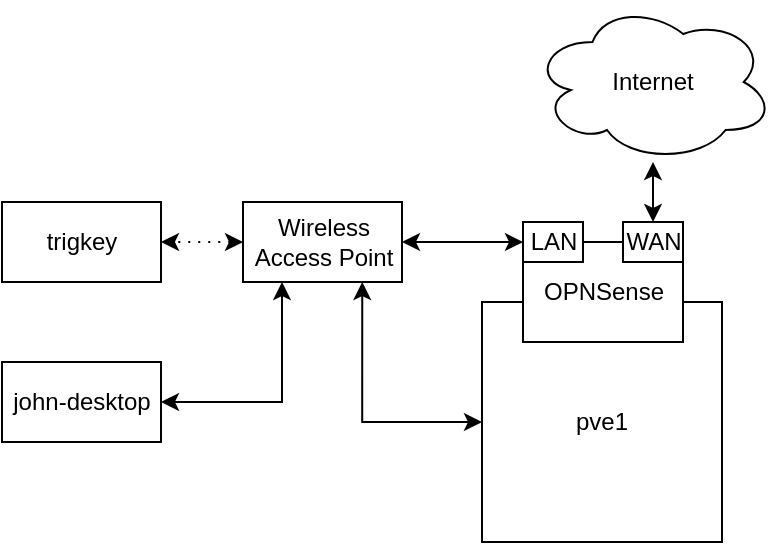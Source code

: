 <mxfile version="28.2.0">
  <diagram name="Page-1" id="1WKqo7Z3-PeA9DMFxko8">
    <mxGraphModel dx="984" dy="546" grid="1" gridSize="10" guides="1" tooltips="1" connect="1" arrows="1" fold="1" page="1" pageScale="1" pageWidth="850" pageHeight="1100" math="0" shadow="0">
      <root>
        <mxCell id="0" />
        <mxCell id="1" parent="0" />
        <mxCell id="W7zYdzofN13sz3vivxmo-18" value="" style="edgeStyle=orthogonalEdgeStyle;rounded=0;orthogonalLoop=1;jettySize=auto;html=1;startArrow=classic;startFill=1;" edge="1" parent="1" source="W7zYdzofN13sz3vivxmo-1" target="W7zYdzofN13sz3vivxmo-16">
          <mxGeometry relative="1" as="geometry" />
        </mxCell>
        <mxCell id="W7zYdzofN13sz3vivxmo-1" value="Internet" style="ellipse;shape=cloud;whiteSpace=wrap;html=1;" vertex="1" parent="1">
          <mxGeometry x="505" y="100" width="121" height="80" as="geometry" />
        </mxCell>
        <mxCell id="W7zYdzofN13sz3vivxmo-8" style="edgeStyle=orthogonalEdgeStyle;rounded=0;orthogonalLoop=1;jettySize=auto;html=1;exitX=0.75;exitY=1;exitDx=0;exitDy=0;entryX=0;entryY=0.5;entryDx=0;entryDy=0;startArrow=classic;startFill=1;" edge="1" parent="1" source="W7zYdzofN13sz3vivxmo-6" target="W7zYdzofN13sz3vivxmo-2">
          <mxGeometry relative="1" as="geometry" />
        </mxCell>
        <mxCell id="W7zYdzofN13sz3vivxmo-10" value="" style="edgeStyle=orthogonalEdgeStyle;rounded=0;orthogonalLoop=1;jettySize=auto;html=1;startArrow=classic;startFill=1;" edge="1" parent="1" source="W7zYdzofN13sz3vivxmo-6" target="W7zYdzofN13sz3vivxmo-9">
          <mxGeometry relative="1" as="geometry">
            <Array as="points">
              <mxPoint x="380" y="300" />
            </Array>
          </mxGeometry>
        </mxCell>
        <mxCell id="W7zYdzofN13sz3vivxmo-12" value="" style="edgeStyle=orthogonalEdgeStyle;rounded=0;orthogonalLoop=1;jettySize=auto;html=1;dashed=1;dashPattern=1 4;startArrow=classic;startFill=1;" edge="1" parent="1" source="W7zYdzofN13sz3vivxmo-6" target="W7zYdzofN13sz3vivxmo-11">
          <mxGeometry relative="1" as="geometry" />
        </mxCell>
        <mxCell id="W7zYdzofN13sz3vivxmo-6" value="Wireless&lt;div&gt;Access Point&lt;/div&gt;" style="rounded=0;whiteSpace=wrap;html=1;" vertex="1" parent="1">
          <mxGeometry x="360.5" y="200" width="79.5" height="40" as="geometry" />
        </mxCell>
        <mxCell id="W7zYdzofN13sz3vivxmo-9" value="john-desktop" style="rounded=0;whiteSpace=wrap;html=1;" vertex="1" parent="1">
          <mxGeometry x="240" y="280" width="79.5" height="40" as="geometry" />
        </mxCell>
        <mxCell id="W7zYdzofN13sz3vivxmo-11" value="trigkey" style="rounded=0;whiteSpace=wrap;html=1;" vertex="1" parent="1">
          <mxGeometry x="240" y="200" width="79.5" height="40" as="geometry" />
        </mxCell>
        <mxCell id="W7zYdzofN13sz3vivxmo-19" value="" style="edgeStyle=orthogonalEdgeStyle;rounded=0;orthogonalLoop=1;jettySize=auto;html=1;startArrow=classic;startFill=1;" edge="1" parent="1" source="W7zYdzofN13sz3vivxmo-15" target="W7zYdzofN13sz3vivxmo-6">
          <mxGeometry relative="1" as="geometry" />
        </mxCell>
        <mxCell id="W7zYdzofN13sz3vivxmo-22" value="" style="group" vertex="1" connectable="0" parent="1">
          <mxGeometry x="480" y="210" width="120" height="160" as="geometry" />
        </mxCell>
        <mxCell id="W7zYdzofN13sz3vivxmo-20" value="" style="group" vertex="1" connectable="0" parent="W7zYdzofN13sz3vivxmo-22">
          <mxGeometry y="10" width="120" height="150" as="geometry" />
        </mxCell>
        <mxCell id="W7zYdzofN13sz3vivxmo-4" value="" style="group" vertex="1" connectable="0" parent="W7zYdzofN13sz3vivxmo-20">
          <mxGeometry y="20" width="120" height="130" as="geometry" />
        </mxCell>
        <mxCell id="W7zYdzofN13sz3vivxmo-2" value="pve1" style="whiteSpace=wrap;html=1;aspect=fixed;" vertex="1" parent="W7zYdzofN13sz3vivxmo-4">
          <mxGeometry y="10" width="120" height="120" as="geometry" />
        </mxCell>
        <mxCell id="W7zYdzofN13sz3vivxmo-3" value="OPNSense" style="rounded=0;whiteSpace=wrap;html=1;" vertex="1" parent="W7zYdzofN13sz3vivxmo-4">
          <mxGeometry x="20.5" y="-20" width="80" height="50" as="geometry" />
        </mxCell>
        <mxCell id="W7zYdzofN13sz3vivxmo-17" value="" style="group" vertex="1" connectable="0" parent="W7zYdzofN13sz3vivxmo-20">
          <mxGeometry x="20.5" width="80" height="50" as="geometry" />
        </mxCell>
        <mxCell id="W7zYdzofN13sz3vivxmo-15" value="LAN" style="rounded=0;whiteSpace=wrap;html=1;" vertex="1" parent="W7zYdzofN13sz3vivxmo-17">
          <mxGeometry y="-10" width="30" height="20" as="geometry" />
        </mxCell>
        <mxCell id="W7zYdzofN13sz3vivxmo-16" value="WAN" style="rounded=0;whiteSpace=wrap;html=1;" vertex="1" parent="W7zYdzofN13sz3vivxmo-22">
          <mxGeometry x="70.5" width="30" height="20" as="geometry" />
        </mxCell>
      </root>
    </mxGraphModel>
  </diagram>
</mxfile>
